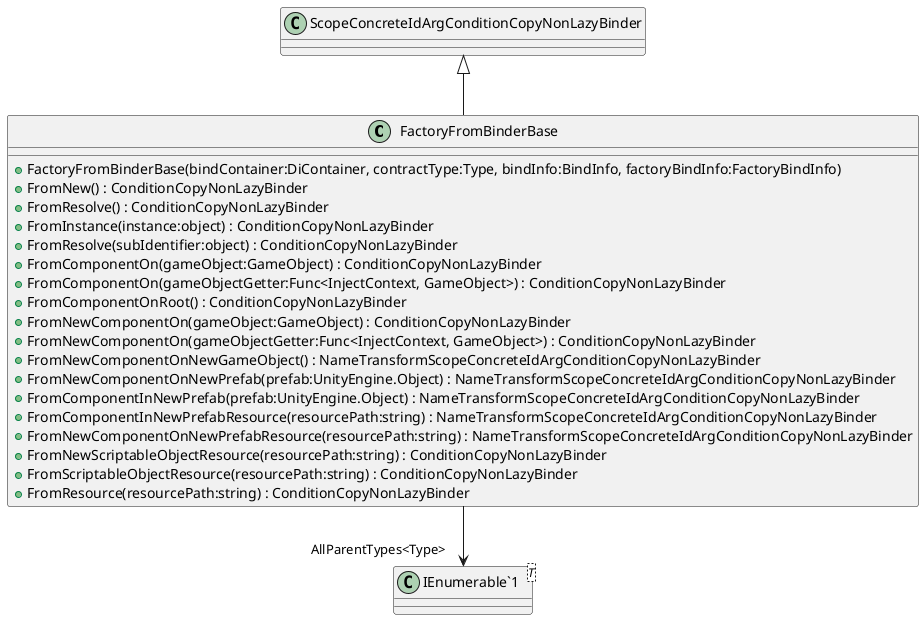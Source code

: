 @startuml
class FactoryFromBinderBase {
    + FactoryFromBinderBase(bindContainer:DiContainer, contractType:Type, bindInfo:BindInfo, factoryBindInfo:FactoryBindInfo)
    + FromNew() : ConditionCopyNonLazyBinder
    + FromResolve() : ConditionCopyNonLazyBinder
    + FromInstance(instance:object) : ConditionCopyNonLazyBinder
    + FromResolve(subIdentifier:object) : ConditionCopyNonLazyBinder
    + FromComponentOn(gameObject:GameObject) : ConditionCopyNonLazyBinder
    + FromComponentOn(gameObjectGetter:Func<InjectContext, GameObject>) : ConditionCopyNonLazyBinder
    + FromComponentOnRoot() : ConditionCopyNonLazyBinder
    + FromNewComponentOn(gameObject:GameObject) : ConditionCopyNonLazyBinder
    + FromNewComponentOn(gameObjectGetter:Func<InjectContext, GameObject>) : ConditionCopyNonLazyBinder
    + FromNewComponentOnNewGameObject() : NameTransformScopeConcreteIdArgConditionCopyNonLazyBinder
    + FromNewComponentOnNewPrefab(prefab:UnityEngine.Object) : NameTransformScopeConcreteIdArgConditionCopyNonLazyBinder
    + FromComponentInNewPrefab(prefab:UnityEngine.Object) : NameTransformScopeConcreteIdArgConditionCopyNonLazyBinder
    + FromComponentInNewPrefabResource(resourcePath:string) : NameTransformScopeConcreteIdArgConditionCopyNonLazyBinder
    + FromNewComponentOnNewPrefabResource(resourcePath:string) : NameTransformScopeConcreteIdArgConditionCopyNonLazyBinder
    + FromNewScriptableObjectResource(resourcePath:string) : ConditionCopyNonLazyBinder
    + FromScriptableObjectResource(resourcePath:string) : ConditionCopyNonLazyBinder
    + FromResource(resourcePath:string) : ConditionCopyNonLazyBinder
}
class "IEnumerable`1"<T> {
}
ScopeConcreteIdArgConditionCopyNonLazyBinder <|-- FactoryFromBinderBase
FactoryFromBinderBase --> "AllParentTypes<Type>" "IEnumerable`1"
@enduml
